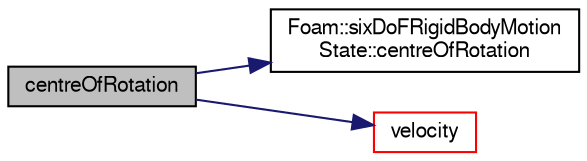 digraph "centreOfRotation"
{
  bgcolor="transparent";
  edge [fontname="FreeSans",fontsize="10",labelfontname="FreeSans",labelfontsize="10"];
  node [fontname="FreeSans",fontsize="10",shape=record];
  rankdir="LR";
  Node838 [label="centreOfRotation",height=0.2,width=0.4,color="black", fillcolor="grey75", style="filled", fontcolor="black"];
  Node838 -> Node839 [color="midnightblue",fontsize="10",style="solid",fontname="FreeSans"];
  Node839 [label="Foam::sixDoFRigidBodyMotion\lState::centreOfRotation",height=0.2,width=0.4,color="black",URL="$a29534.html#ac69bb45c63cd2a8b38afc3ea65090515",tooltip="Return access to the centre of mass. "];
  Node838 -> Node840 [color="midnightblue",fontsize="10",style="solid",fontname="FreeSans"];
  Node840 [label="velocity",height=0.2,width=0.4,color="red",URL="$a29530.html#ab2b917bb96e724dfd5e886732330b117",tooltip="Return the velocity of a position. "];
}

